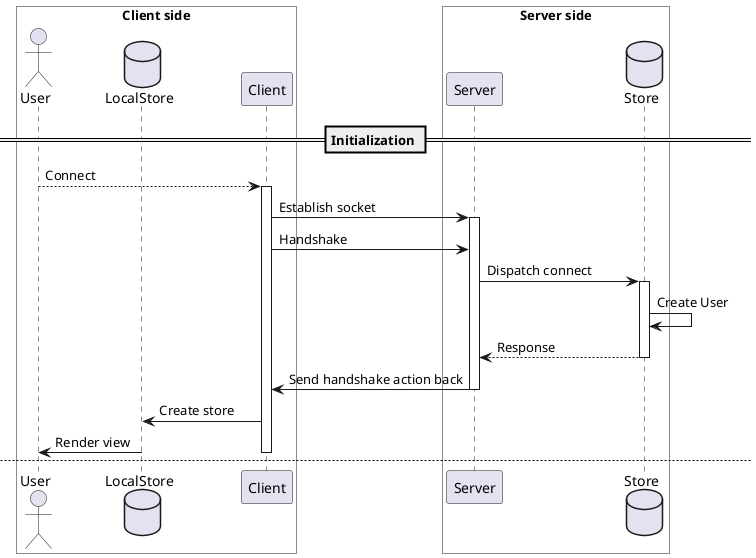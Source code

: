 @startuml

box "Client side" #ffffff
  actor User
  database LocalStore
  participant Client
end box
  box "Server side" #ffffff
  participant Server
  database Store
end box

== Initialization ==
User --> Client: Connect
activate Client
Client -> Server: Establish socket
activate Server
Client -> Server: Handshake
Server -> Store: Dispatch connect
activate Store
Store -> Store: Create User
Store --> Server: Response
deactivate Store
Server -> Client: Send handshake action back
deactivate Server
Client -> LocalStore: Create store
LocalStore -> User: Render view
deactivate Client

newpage

== Requesting information ==

User -> Client: Event
activate Client
Client -> Client: Create bare action
Client -> LocalStore: Dispatch
activate LocalStore
LocalStore -> Client: Create request
activate Client
Client -> Server: Send request
activate Server
Store --> Server: Get data
Server -> Server: Process data
Server -> Client: Return data
deactivate Server
Client -> LocalStore: Pass response
deactivate Client
LocalStore -> LocalStore: Process action
LocalStore -> User: Render view
LocalStore --> Client: Callback
deactivate Client
deactivate LocalStore

newpage

== Requesting action ==

...User requests an action...

User -> Client: Event
activate Client
Client -> Client: Create action
Client -> LocalStore: Dispatch
activate LocalStore
LocalStore -> Client: Create request
activate Client
Client -> Server: Send request
activate Server
alt Success
  Server -> Store: Dispatch action
  activate Store
  Store -> Store: Process
  Store --> Server: Response
  deactivate Store
  Server -> Client: Return action
else Error
  Server -> Store: Dispatch action
  activate Store
  Store -> Store: Process
  Store --> Server: Throw error
  deactivate Store
  Server -> Client: Return error
end alt
deactivate Server
Client -> LocalStore: Pass response
deactivate Client
LocalStore -> LocalStore: Process action
LocalStore -> User: Render view
LocalStore --> Client: Callback
deactivate LocalStore
deactivate Client

newpage

== Receiving action ==

...Other user requests an action...

Store --> Server: Notify action
activate Server
Server -> Server: Choose whom to send
loop Per user
Server -> Client: Dispatch action
activate Client
Client -> LocalStore: Dispatch action
deactivate Client
activate LocalStore
LocalStore -> LocalStore: Process action
LocalStore -> User: Render view
deactivate LocalStore
end loop
deactivate Server

@enduml
